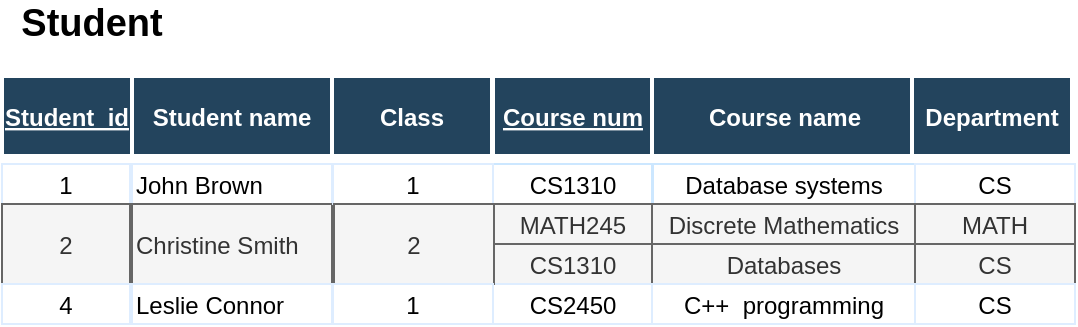 <mxfile version="12.2.2" type="device" pages="1"><diagram name="Page-1" id="8378b5f6-a2b2-b727-a746-972ab9d02e00"><mxGraphModel dx="932" dy="600" grid="1" gridSize="10" guides="1" tooltips="1" connect="0" arrows="1" fold="1" page="1" pageScale="1.5" pageWidth="1169" pageHeight="827" background="#ffffff" math="0" shadow="0"><root><mxCell id="0"/><mxCell id="1" parent="0"/><mxCell id="75" value="John Brown" style="align=left;strokeColor=#DEEDFF" parent="1" vertex="1"><mxGeometry x="127" y="420" width="100" height="20" as="geometry"/></mxCell><mxCell id="76" value="CS1310" style="strokeColor=#CCE7FF;fillColor=none;" parent="1" vertex="1"><mxGeometry x="307.5" y="420.0" width="80.0" height="20" as="geometry"/></mxCell><mxCell id="77" value="Database systems" style="strokeColor=#CCE7FF;fillColor=none;" parent="1" vertex="1"><mxGeometry x="387" y="420" width="132" height="20" as="geometry"/></mxCell><mxCell id="78" value="CS" style="strokeColor=#DEEDFF" parent="1" vertex="1"><mxGeometry x="518.5" y="420" width="80.0" height="20" as="geometry"/></mxCell><mxCell id="80" value="Christine Smith" style="align=left;strokeColor=#666666;fillColor=#f5f5f5;fontColor=#333333;" parent="1" vertex="1"><mxGeometry x="127" y="440" width="100" height="40" as="geometry"/></mxCell><mxCell id="81" value="MATH245" style="strokeColor=#666666;fillColor=#f5f5f5;fontColor=#333333;" parent="1" vertex="1"><mxGeometry x="307.5" y="440.0" width="80.0" height="20" as="geometry"/></mxCell><mxCell id="82" value="Discrete Mathematics" style="strokeColor=#666666;fillColor=#f5f5f5;fontColor=#333333;" parent="1" vertex="1"><mxGeometry x="387" y="440" width="132" height="20" as="geometry"/></mxCell><mxCell id="83" value="MATH" style="strokeColor=#666666;fillColor=#f5f5f5;fontColor=#333333;" parent="1" vertex="1"><mxGeometry x="518.5" y="440.0" width="80.0" height="20" as="geometry"/></mxCell><mxCell id="86" value="CS1310" style="strokeColor=#666666;fillColor=#f5f5f5;fontColor=#333333;" parent="1" vertex="1"><mxGeometry x="307.5" y="460.0" width="80.0" height="20" as="geometry"/></mxCell><mxCell id="87" value="Databases" style="strokeColor=#666666;fillColor=#f5f5f5;fontColor=#333333;" parent="1" vertex="1"><mxGeometry x="387" y="460" width="132" height="20" as="geometry"/></mxCell><mxCell id="88" value="CS" style="strokeColor=#666666;fillColor=#f5f5f5;fontColor=#333333;" parent="1" vertex="1"><mxGeometry x="518.5" y="460.0" width="80.0" height="20" as="geometry"/></mxCell><mxCell id="90" value="Leslie Connor" style="align=left;strokeColor=#DEEDFF" parent="1" vertex="1"><mxGeometry x="127" y="480" width="100" height="20" as="geometry"/></mxCell><mxCell id="91" value="CS2450" style="strokeColor=#DEEDFF" parent="1" vertex="1"><mxGeometry x="307.5" y="480.0" width="80.0" height="20" as="geometry"/></mxCell><mxCell id="92" value="C++  programming" style="strokeColor=#DEEDFF" parent="1" vertex="1"><mxGeometry x="387" y="480" width="132" height="20" as="geometry"/></mxCell><mxCell id="93" value="CS" style="strokeColor=#DEEDFF" parent="1" vertex="1"><mxGeometry x="518.5" y="480.0" width="80.0" height="20" as="geometry"/></mxCell><mxCell id="2" value="Student name" style="fillColor=#23445D;strokeColor=#FFFFFF;strokeWidth=2;fontColor=#FFFFFF;fontStyle=1" parent="1" vertex="1"><mxGeometry x="127" y="376" width="100" height="40" as="geometry"/></mxCell><mxCell id="12" value="Course num" style="fillColor=#23445D;strokeColor=#FFFFFF;strokeWidth=2;fontColor=#FFFFFF;fontStyle=5" parent="1" vertex="1"><mxGeometry x="307.5" y="376.0" width="80.0" height="40.0" as="geometry"/></mxCell><mxCell id="13" value="Course name" style="fillColor=#23445D;strokeColor=#FFFFFF;strokeWidth=2;fontColor=#FFFFFF;fontStyle=1" parent="1" vertex="1"><mxGeometry x="387" y="376" width="133" height="40" as="geometry"/></mxCell><mxCell id="14" value="Department" style="fillColor=#23445D;strokeColor=#FFFFFF;strokeWidth=2;fontColor=#FFFFFF;fontStyle=1" parent="1" vertex="1"><mxGeometry x="517" y="376.0" width="80.0" height="40.0" as="geometry"/></mxCell><mxCell id="1an4PyrDZiuNtEHsmYrM-282" value="1" style="strokeColor=#DEEDFF" parent="1" vertex="1"><mxGeometry x="227.5" y="420" width="80.0" height="20" as="geometry"/></mxCell><mxCell id="1an4PyrDZiuNtEHsmYrM-283" value="2" style="strokeColor=#666666;fillColor=#f5f5f5;fontColor=#333333;" parent="1" vertex="1"><mxGeometry x="228" y="440" width="80" height="40" as="geometry"/></mxCell><mxCell id="1an4PyrDZiuNtEHsmYrM-285" value="1" style="strokeColor=#DEEDFF" parent="1" vertex="1"><mxGeometry x="227.5" y="480.0" width="80.0" height="20" as="geometry"/></mxCell><mxCell id="1an4PyrDZiuNtEHsmYrM-306" value="Class" style="fillColor=#23445D;strokeColor=#FFFFFF;strokeWidth=2;fontColor=#FFFFFF;fontStyle=1" parent="1" vertex="1"><mxGeometry x="227" y="376.0" width="80.0" height="40.0" as="geometry"/></mxCell><mxCell id="YJMqp7q1rqoraUsKvzo1-93" value="Student" style="text;html=1;strokeColor=none;fillColor=none;align=center;verticalAlign=middle;whiteSpace=wrap;rounded=0;fontSize=19;fontStyle=1" parent="1" vertex="1"><mxGeometry x="87" y="340" width="40" height="20" as="geometry"/></mxCell><mxCell id="pt02mc1mDiVBBJ6BWTSa-93" value="1" style="strokeColor=#DEEDFF" parent="1" vertex="1"><mxGeometry x="62.0" y="420" width="64" height="20" as="geometry"/></mxCell><mxCell id="pt02mc1mDiVBBJ6BWTSa-94" value="2" style="strokeColor=#666666;fillColor=#f5f5f5;fontColor=#333333;" parent="1" vertex="1"><mxGeometry x="62" y="440" width="64" height="40" as="geometry"/></mxCell><mxCell id="pt02mc1mDiVBBJ6BWTSa-96" value="4" style="strokeColor=#DEEDFF" parent="1" vertex="1"><mxGeometry x="62.0" y="480.0" width="64" height="20" as="geometry"/></mxCell><mxCell id="pt02mc1mDiVBBJ6BWTSa-97" value="Student_id" style="fillColor=#23445D;strokeColor=#FFFFFF;strokeWidth=2;fontColor=#FFFFFF;fontStyle=5" parent="1" vertex="1"><mxGeometry x="62" y="376" width="65" height="40" as="geometry"/></mxCell></root></mxGraphModel></diagram></mxfile>
